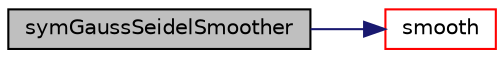 digraph "symGaussSeidelSmoother"
{
  bgcolor="transparent";
  edge [fontname="Helvetica",fontsize="10",labelfontname="Helvetica",labelfontsize="10"];
  node [fontname="Helvetica",fontsize="10",shape=record];
  rankdir="LR";
  Node1 [label="symGaussSeidelSmoother",height=0.2,width=0.4,color="black", fillcolor="grey75", style="filled", fontcolor="black"];
  Node1 -> Node2 [color="midnightblue",fontsize="10",style="solid",fontname="Helvetica"];
  Node2 [label="smooth",height=0.2,width=0.4,color="red",URL="$a02613.html#a8622cba882900a35ce041c544a6134c0",tooltip="Smooth for the given number of sweeps. "];
}
